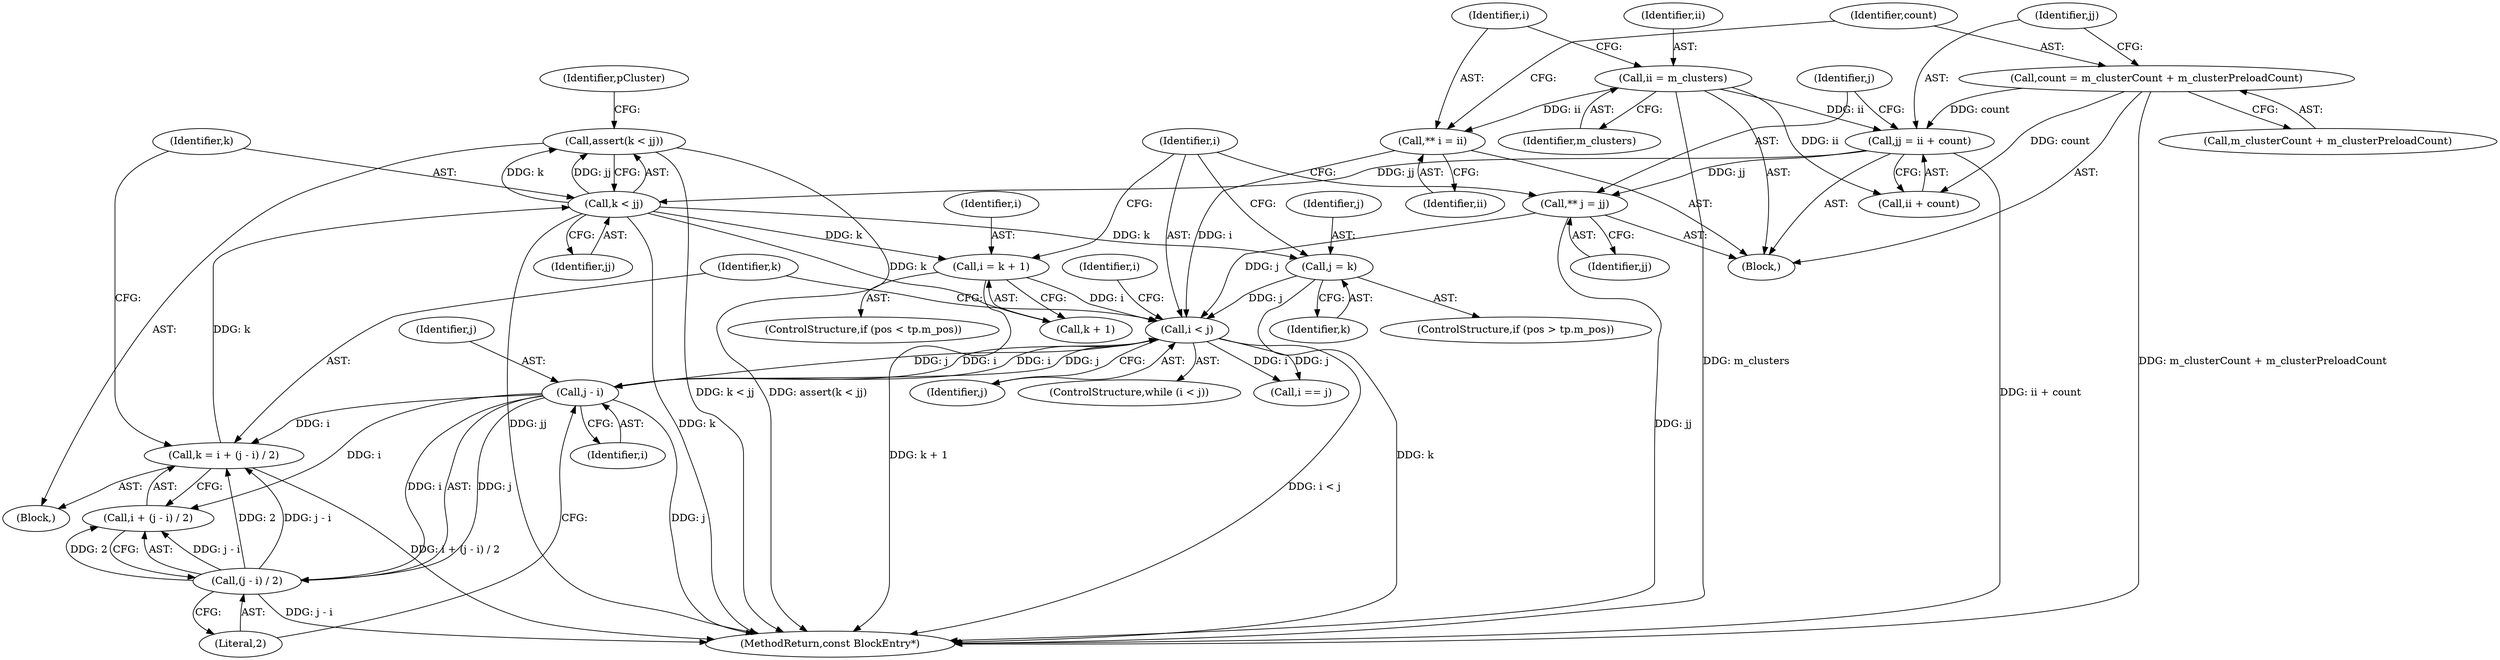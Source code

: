 digraph "0_Android_cc274e2abe8b2a6698a5c47d8aa4bb45f1f9538d_12@API" {
"1000141" [label="(Call,assert(k < jj))"];
"1000142" [label="(Call,k < jj)"];
"1000132" [label="(Call,k = i + (j - i) / 2)"];
"1000137" [label="(Call,j - i)"];
"1000128" [label="(Call,i < j)"];
"1000165" [label="(Call,i = k + 1)"];
"1000109" [label="(Call,** i = ii)"];
"1000105" [label="(Call,ii = m_clusters)"];
"1000177" [label="(Call,j = k)"];
"1000124" [label="(Call,** j = jj)"];
"1000118" [label="(Call,jj = ii + count)"];
"1000113" [label="(Call,count = m_clusterCount + m_clusterPreloadCount)"];
"1000136" [label="(Call,(j - i) / 2)"];
"1000130" [label="(Identifier,j)"];
"1000142" [label="(Call,k < jj)"];
"1000109" [label="(Call,** i = ii)"];
"1000111" [label="(Identifier,ii)"];
"1000125" [label="(Identifier,j)"];
"1000138" [label="(Identifier,j)"];
"1000106" [label="(Identifier,ii)"];
"1000179" [label="(Identifier,k)"];
"1000114" [label="(Identifier,count)"];
"1000136" [label="(Call,(j - i) / 2)"];
"1000167" [label="(Call,k + 1)"];
"1000120" [label="(Call,ii + count)"];
"1000110" [label="(Identifier,i)"];
"1000144" [label="(Identifier,jj)"];
"1000115" [label="(Call,m_clusterCount + m_clusterPreloadCount)"];
"1000166" [label="(Identifier,i)"];
"1000127" [label="(ControlStructure,while (i < j))"];
"1000119" [label="(Identifier,jj)"];
"1000236" [label="(MethodReturn,const BlockEntry*)"];
"1000133" [label="(Identifier,k)"];
"1000118" [label="(Call,jj = ii + count)"];
"1000141" [label="(Call,assert(k < jj))"];
"1000124" [label="(Call,** j = jj)"];
"1000178" [label="(Identifier,j)"];
"1000113" [label="(Call,count = m_clusterCount + m_clusterPreloadCount)"];
"1000129" [label="(Identifier,i)"];
"1000186" [label="(Call,i == j)"];
"1000137" [label="(Call,j - i)"];
"1000187" [label="(Identifier,i)"];
"1000131" [label="(Block,)"];
"1000159" [label="(ControlStructure,if (pos < tp.m_pos))"];
"1000128" [label="(Call,i < j)"];
"1000165" [label="(Call,i = k + 1)"];
"1000107" [label="(Identifier,m_clusters)"];
"1000134" [label="(Call,i + (j - i) / 2)"];
"1000177" [label="(Call,j = k)"];
"1000139" [label="(Identifier,i)"];
"1000171" [label="(ControlStructure,if (pos > tp.m_pos))"];
"1000143" [label="(Identifier,k)"];
"1000146" [label="(Identifier,pCluster)"];
"1000104" [label="(Block,)"];
"1000132" [label="(Call,k = i + (j - i) / 2)"];
"1000126" [label="(Identifier,jj)"];
"1000105" [label="(Call,ii = m_clusters)"];
"1000140" [label="(Literal,2)"];
"1000141" -> "1000131"  [label="AST: "];
"1000141" -> "1000142"  [label="CFG: "];
"1000142" -> "1000141"  [label="AST: "];
"1000146" -> "1000141"  [label="CFG: "];
"1000141" -> "1000236"  [label="DDG: k < jj"];
"1000141" -> "1000236"  [label="DDG: assert(k < jj)"];
"1000142" -> "1000141"  [label="DDG: k"];
"1000142" -> "1000141"  [label="DDG: jj"];
"1000142" -> "1000144"  [label="CFG: "];
"1000143" -> "1000142"  [label="AST: "];
"1000144" -> "1000142"  [label="AST: "];
"1000142" -> "1000236"  [label="DDG: jj"];
"1000142" -> "1000236"  [label="DDG: k"];
"1000132" -> "1000142"  [label="DDG: k"];
"1000118" -> "1000142"  [label="DDG: jj"];
"1000142" -> "1000165"  [label="DDG: k"];
"1000142" -> "1000167"  [label="DDG: k"];
"1000142" -> "1000177"  [label="DDG: k"];
"1000132" -> "1000131"  [label="AST: "];
"1000132" -> "1000134"  [label="CFG: "];
"1000133" -> "1000132"  [label="AST: "];
"1000134" -> "1000132"  [label="AST: "];
"1000143" -> "1000132"  [label="CFG: "];
"1000132" -> "1000236"  [label="DDG: i + (j - i) / 2"];
"1000137" -> "1000132"  [label="DDG: i"];
"1000136" -> "1000132"  [label="DDG: j - i"];
"1000136" -> "1000132"  [label="DDG: 2"];
"1000137" -> "1000136"  [label="AST: "];
"1000137" -> "1000139"  [label="CFG: "];
"1000138" -> "1000137"  [label="AST: "];
"1000139" -> "1000137"  [label="AST: "];
"1000140" -> "1000137"  [label="CFG: "];
"1000137" -> "1000236"  [label="DDG: j"];
"1000137" -> "1000128"  [label="DDG: i"];
"1000137" -> "1000128"  [label="DDG: j"];
"1000137" -> "1000134"  [label="DDG: i"];
"1000137" -> "1000136"  [label="DDG: j"];
"1000137" -> "1000136"  [label="DDG: i"];
"1000128" -> "1000137"  [label="DDG: j"];
"1000128" -> "1000137"  [label="DDG: i"];
"1000128" -> "1000127"  [label="AST: "];
"1000128" -> "1000130"  [label="CFG: "];
"1000129" -> "1000128"  [label="AST: "];
"1000130" -> "1000128"  [label="AST: "];
"1000133" -> "1000128"  [label="CFG: "];
"1000187" -> "1000128"  [label="CFG: "];
"1000128" -> "1000236"  [label="DDG: i < j"];
"1000165" -> "1000128"  [label="DDG: i"];
"1000109" -> "1000128"  [label="DDG: i"];
"1000177" -> "1000128"  [label="DDG: j"];
"1000124" -> "1000128"  [label="DDG: j"];
"1000128" -> "1000186"  [label="DDG: i"];
"1000128" -> "1000186"  [label="DDG: j"];
"1000165" -> "1000159"  [label="AST: "];
"1000165" -> "1000167"  [label="CFG: "];
"1000166" -> "1000165"  [label="AST: "];
"1000167" -> "1000165"  [label="AST: "];
"1000129" -> "1000165"  [label="CFG: "];
"1000165" -> "1000236"  [label="DDG: k + 1"];
"1000109" -> "1000104"  [label="AST: "];
"1000109" -> "1000111"  [label="CFG: "];
"1000110" -> "1000109"  [label="AST: "];
"1000111" -> "1000109"  [label="AST: "];
"1000114" -> "1000109"  [label="CFG: "];
"1000105" -> "1000109"  [label="DDG: ii"];
"1000105" -> "1000104"  [label="AST: "];
"1000105" -> "1000107"  [label="CFG: "];
"1000106" -> "1000105"  [label="AST: "];
"1000107" -> "1000105"  [label="AST: "];
"1000110" -> "1000105"  [label="CFG: "];
"1000105" -> "1000236"  [label="DDG: m_clusters"];
"1000105" -> "1000118"  [label="DDG: ii"];
"1000105" -> "1000120"  [label="DDG: ii"];
"1000177" -> "1000171"  [label="AST: "];
"1000177" -> "1000179"  [label="CFG: "];
"1000178" -> "1000177"  [label="AST: "];
"1000179" -> "1000177"  [label="AST: "];
"1000129" -> "1000177"  [label="CFG: "];
"1000177" -> "1000236"  [label="DDG: k"];
"1000124" -> "1000104"  [label="AST: "];
"1000124" -> "1000126"  [label="CFG: "];
"1000125" -> "1000124"  [label="AST: "];
"1000126" -> "1000124"  [label="AST: "];
"1000129" -> "1000124"  [label="CFG: "];
"1000124" -> "1000236"  [label="DDG: jj"];
"1000118" -> "1000124"  [label="DDG: jj"];
"1000118" -> "1000104"  [label="AST: "];
"1000118" -> "1000120"  [label="CFG: "];
"1000119" -> "1000118"  [label="AST: "];
"1000120" -> "1000118"  [label="AST: "];
"1000125" -> "1000118"  [label="CFG: "];
"1000118" -> "1000236"  [label="DDG: ii + count"];
"1000113" -> "1000118"  [label="DDG: count"];
"1000113" -> "1000104"  [label="AST: "];
"1000113" -> "1000115"  [label="CFG: "];
"1000114" -> "1000113"  [label="AST: "];
"1000115" -> "1000113"  [label="AST: "];
"1000119" -> "1000113"  [label="CFG: "];
"1000113" -> "1000236"  [label="DDG: m_clusterCount + m_clusterPreloadCount"];
"1000113" -> "1000120"  [label="DDG: count"];
"1000136" -> "1000134"  [label="AST: "];
"1000136" -> "1000140"  [label="CFG: "];
"1000140" -> "1000136"  [label="AST: "];
"1000134" -> "1000136"  [label="CFG: "];
"1000136" -> "1000236"  [label="DDG: j - i"];
"1000136" -> "1000134"  [label="DDG: j - i"];
"1000136" -> "1000134"  [label="DDG: 2"];
}
